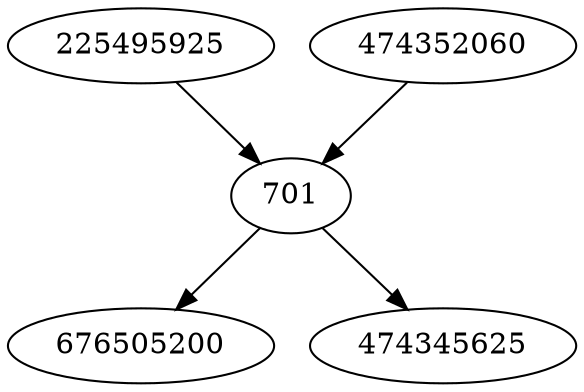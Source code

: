 strict digraph  {
676505200;
225495925;
474345625;
474352060;
701;
225495925 -> 701;
474352060 -> 701;
701 -> 474345625;
701 -> 676505200;
}
